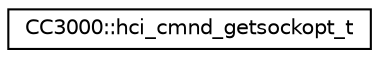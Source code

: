 digraph "Graphical Class Hierarchy"
{
  edge [fontname="Helvetica",fontsize="10",labelfontname="Helvetica",labelfontsize="10"];
  node [fontname="Helvetica",fontsize="10",shape=record];
  rankdir="LR";
  Node1 [label="CC3000::hci_cmnd_getsockopt_t",height=0.2,width=0.4,color="black", fillcolor="white", style="filled",URL="$dd/d22/structCC3000_1_1hci__cmnd__getsockopt__t.html"];
}
